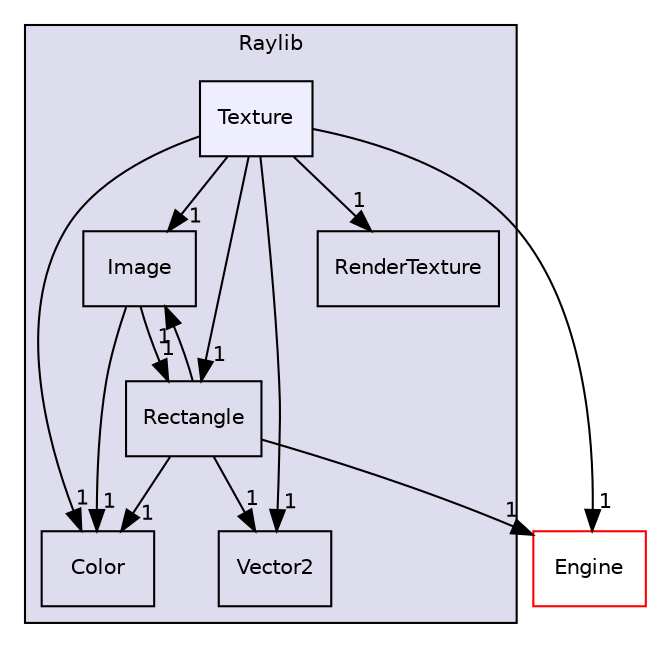 digraph "Documents/GitHub/B-YEP-400-LYN-4-1-indiestudio-lucas.guichard/Lib/XRaylib/Raylib/Texture" {
  compound=true
  node [ fontsize="10", fontname="Helvetica"];
  edge [ labelfontsize="10", labelfontname="Helvetica"];
  subgraph clusterdir_de334b3105e3c27a200be04983862f6f {
    graph [ bgcolor="#ddddee", pencolor="black", label="Raylib" fontname="Helvetica", fontsize="10", URL="dir_de334b3105e3c27a200be04983862f6f.html"]
  dir_04ae11eb1dc9e50af04680fcd1aacb7e [shape=box label="Color" URL="dir_04ae11eb1dc9e50af04680fcd1aacb7e.html"];
  dir_4c43a692b8b851a62e1ab45380eba154 [shape=box label="Image" URL="dir_4c43a692b8b851a62e1ab45380eba154.html"];
  dir_4fae295f01a2965dff9d34ef9d6f9183 [shape=box label="Rectangle" URL="dir_4fae295f01a2965dff9d34ef9d6f9183.html"];
  dir_93fb1639309cce101efc82642960f385 [shape=box label="Vector2" URL="dir_93fb1639309cce101efc82642960f385.html"];
  dir_b37b5513d6849ae73f25a3ec163a24e3 [shape=box label="RenderTexture" URL="dir_b37b5513d6849ae73f25a3ec163a24e3.html"];
  dir_fcdc067f92898f78b67f9d0a03e87288 [shape=box, label="Texture", style="filled", fillcolor="#eeeeff", pencolor="black", URL="dir_fcdc067f92898f78b67f9d0a03e87288.html"];
  }
  dir_65b0892c83f613d26dd8ae47df83a316 [shape=box label="Engine" fillcolor="white" style="filled" color="red" URL="dir_65b0892c83f613d26dd8ae47df83a316.html"];
  dir_fcdc067f92898f78b67f9d0a03e87288->dir_04ae11eb1dc9e50af04680fcd1aacb7e [headlabel="1", labeldistance=1.5 headhref="dir_000048_000032.html"];
  dir_fcdc067f92898f78b67f9d0a03e87288->dir_4c43a692b8b851a62e1ab45380eba154 [headlabel="1", labeldistance=1.5 headhref="dir_000048_000038.html"];
  dir_fcdc067f92898f78b67f9d0a03e87288->dir_4fae295f01a2965dff9d34ef9d6f9183 [headlabel="1", labeldistance=1.5 headhref="dir_000048_000043.html"];
  dir_fcdc067f92898f78b67f9d0a03e87288->dir_65b0892c83f613d26dd8ae47df83a316 [headlabel="1", labeldistance=1.5 headhref="dir_000048_000003.html"];
  dir_fcdc067f92898f78b67f9d0a03e87288->dir_93fb1639309cce101efc82642960f385 [headlabel="1", labeldistance=1.5 headhref="dir_000048_000050.html"];
  dir_fcdc067f92898f78b67f9d0a03e87288->dir_b37b5513d6849ae73f25a3ec163a24e3 [headlabel="1", labeldistance=1.5 headhref="dir_000048_000044.html"];
  dir_4fae295f01a2965dff9d34ef9d6f9183->dir_04ae11eb1dc9e50af04680fcd1aacb7e [headlabel="1", labeldistance=1.5 headhref="dir_000043_000032.html"];
  dir_4fae295f01a2965dff9d34ef9d6f9183->dir_4c43a692b8b851a62e1ab45380eba154 [headlabel="1", labeldistance=1.5 headhref="dir_000043_000038.html"];
  dir_4fae295f01a2965dff9d34ef9d6f9183->dir_65b0892c83f613d26dd8ae47df83a316 [headlabel="1", labeldistance=1.5 headhref="dir_000043_000003.html"];
  dir_4fae295f01a2965dff9d34ef9d6f9183->dir_93fb1639309cce101efc82642960f385 [headlabel="1", labeldistance=1.5 headhref="dir_000043_000050.html"];
  dir_4c43a692b8b851a62e1ab45380eba154->dir_04ae11eb1dc9e50af04680fcd1aacb7e [headlabel="1", labeldistance=1.5 headhref="dir_000038_000032.html"];
  dir_4c43a692b8b851a62e1ab45380eba154->dir_4fae295f01a2965dff9d34ef9d6f9183 [headlabel="1", labeldistance=1.5 headhref="dir_000038_000043.html"];
}
